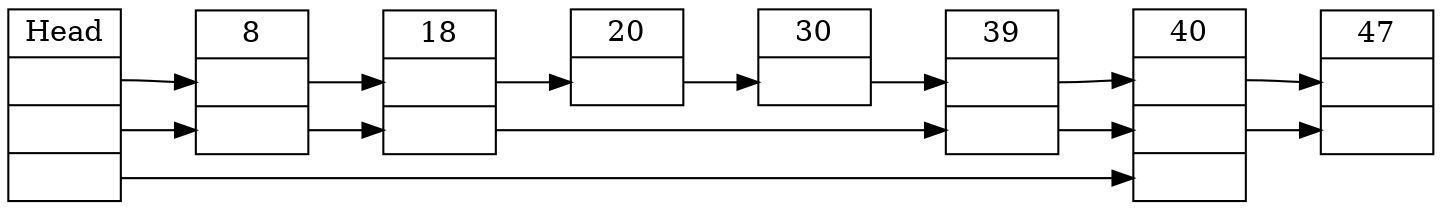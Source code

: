 digraph skip {
	rankdir=LR;
	nodesep=0
	node [shape=record, weight=4]

	H [label="Head|<0>|<1>|<2>"]

	8 [label="8|<0>|<1>"]
	20 [label="20|<0>"]
	30 [label="30|<0>"]
	47 [label="47|<0>|<1>"]
	39 [label="39|<0>|<1>"]
	18 [label="18|<0>|<1>"]
	40 [label="40|<0>|<1>|<2>"]

	H:0->8:0->18:0->20:0->30:0->39:0->40:0->47:0
	H:1->8:1->18:1->39:1->40:1->47:1
	H:2->40:2
}
